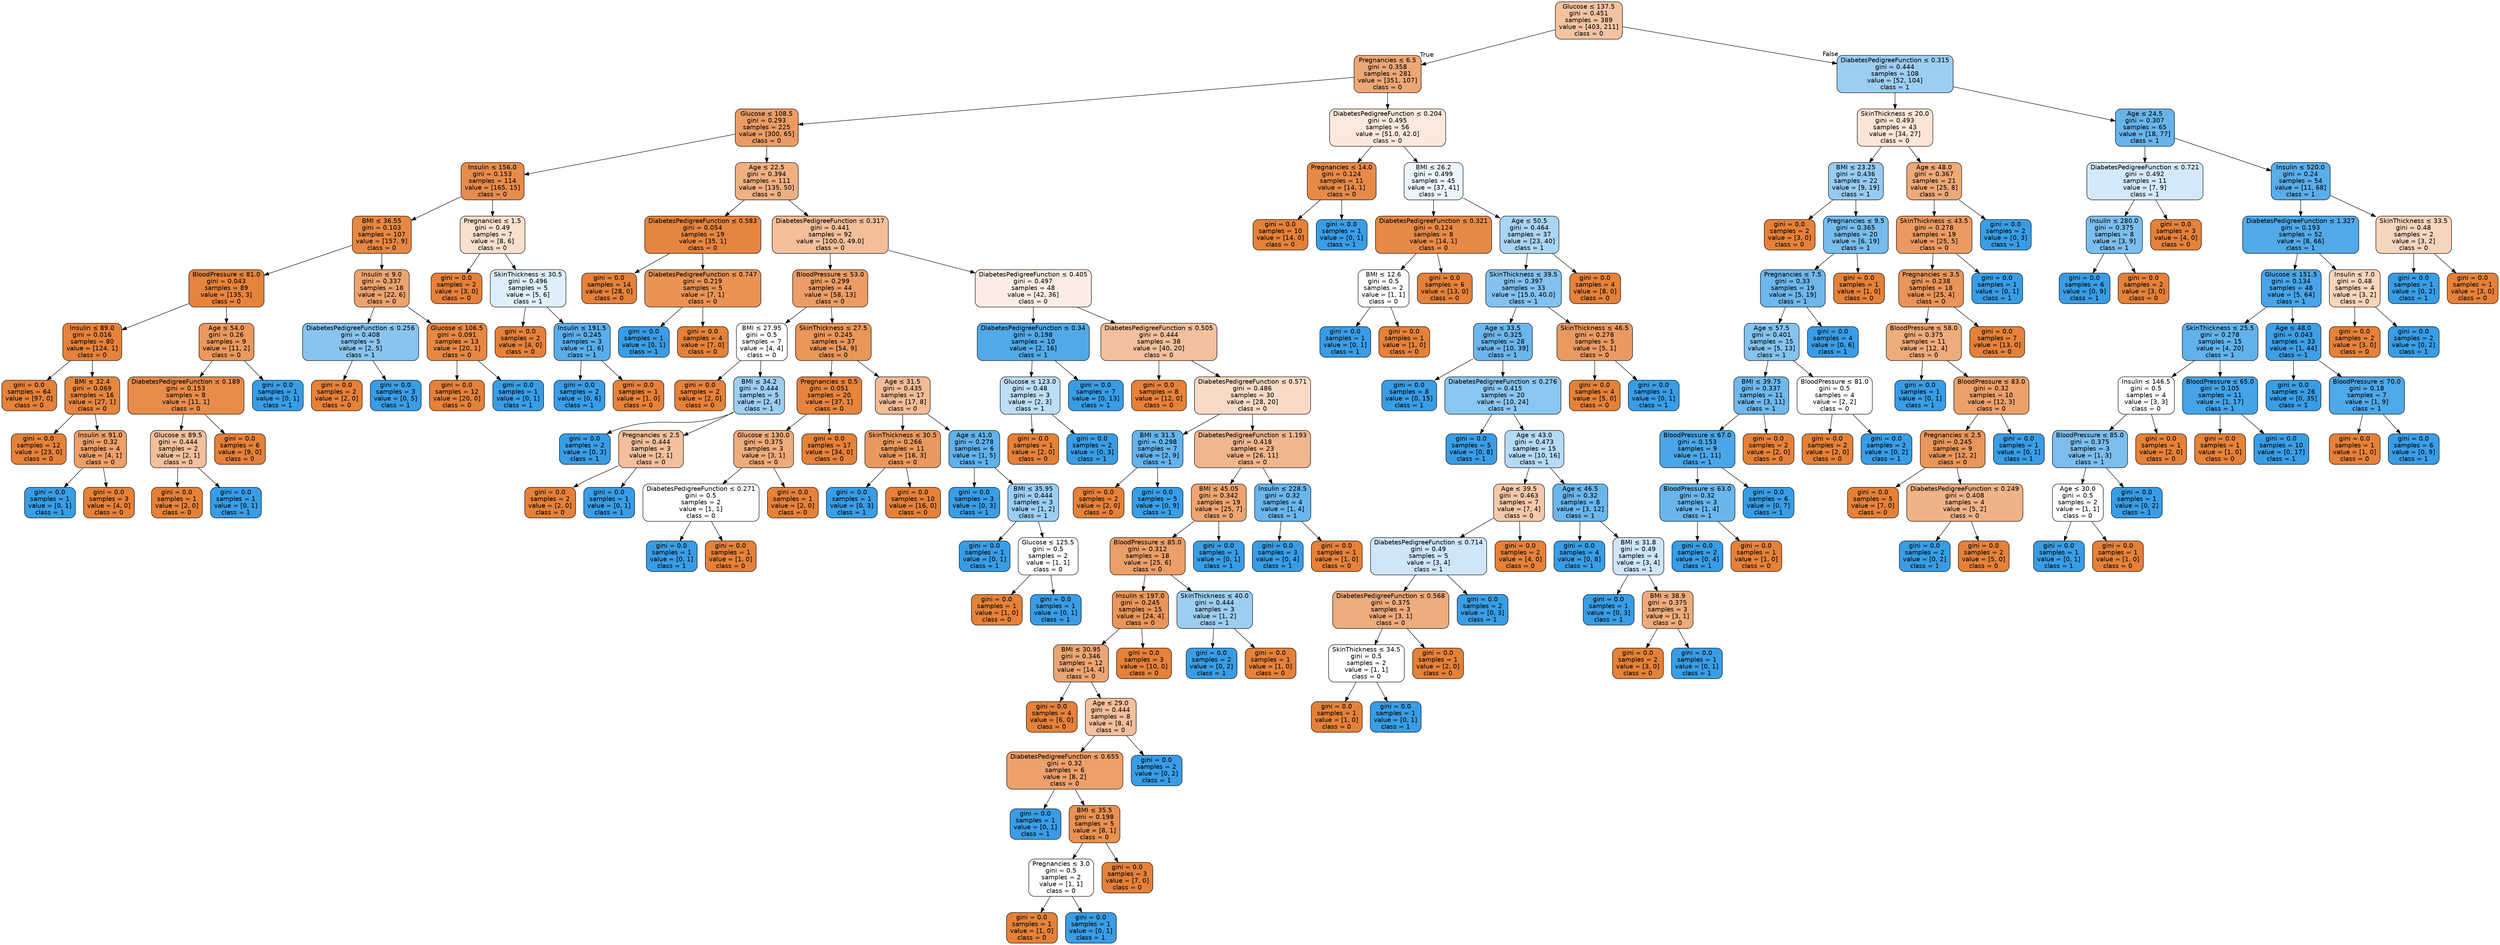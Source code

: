 digraph Tree {
node [shape=box, style="filled, rounded", color="black", fontname="helvetica"] ;
edge [fontname="helvetica"] ;
0 [label=<Glucose &le; 137.5<br/>gini = 0.451<br/>samples = 389<br/>value = [403, 211]<br/>class = 0>, fillcolor="#f3c3a1"] ;
1 [label=<Pregnancies &le; 6.5<br/>gini = 0.358<br/>samples = 281<br/>value = [351, 107]<br/>class = 0>, fillcolor="#eda775"] ;
0 -> 1 [labeldistance=2.5, labelangle=45, headlabel="True"] ;
2 [label=<Glucose &le; 108.5<br/>gini = 0.293<br/>samples = 225<br/>value = [300, 65]<br/>class = 0>, fillcolor="#eb9c64"] ;
1 -> 2 ;
3 [label=<Insulin &le; 156.0<br/>gini = 0.153<br/>samples = 114<br/>value = [165, 15]<br/>class = 0>, fillcolor="#e78c4b"] ;
2 -> 3 ;
4 [label=<BMI &le; 36.55<br/>gini = 0.103<br/>samples = 107<br/>value = [157, 9]<br/>class = 0>, fillcolor="#e68844"] ;
3 -> 4 ;
5 [label=<BloodPressure &le; 81.0<br/>gini = 0.043<br/>samples = 89<br/>value = [135, 3]<br/>class = 0>, fillcolor="#e6843d"] ;
4 -> 5 ;
6 [label=<Insulin &le; 89.0<br/>gini = 0.016<br/>samples = 80<br/>value = [124, 1]<br/>class = 0>, fillcolor="#e5823b"] ;
5 -> 6 ;
7 [label=<gini = 0.0<br/>samples = 64<br/>value = [97, 0]<br/>class = 0>, fillcolor="#e58139"] ;
6 -> 7 ;
8 [label=<BMI &le; 32.4<br/>gini = 0.069<br/>samples = 16<br/>value = [27, 1]<br/>class = 0>, fillcolor="#e68640"] ;
6 -> 8 ;
9 [label=<gini = 0.0<br/>samples = 12<br/>value = [23, 0]<br/>class = 0>, fillcolor="#e58139"] ;
8 -> 9 ;
10 [label=<Insulin &le; 91.0<br/>gini = 0.32<br/>samples = 4<br/>value = [4, 1]<br/>class = 0>, fillcolor="#eca06a"] ;
8 -> 10 ;
11 [label=<gini = 0.0<br/>samples = 1<br/>value = [0, 1]<br/>class = 1>, fillcolor="#399de5"] ;
10 -> 11 ;
12 [label=<gini = 0.0<br/>samples = 3<br/>value = [4, 0]<br/>class = 0>, fillcolor="#e58139"] ;
10 -> 12 ;
13 [label=<Age &le; 54.0<br/>gini = 0.26<br/>samples = 9<br/>value = [11, 2]<br/>class = 0>, fillcolor="#ea985d"] ;
5 -> 13 ;
14 [label=<DiabetesPedigreeFunction &le; 0.189<br/>gini = 0.153<br/>samples = 8<br/>value = [11, 1]<br/>class = 0>, fillcolor="#e78c4b"] ;
13 -> 14 ;
15 [label=<Glucose &le; 89.5<br/>gini = 0.444<br/>samples = 2<br/>value = [2, 1]<br/>class = 0>, fillcolor="#f2c09c"] ;
14 -> 15 ;
16 [label=<gini = 0.0<br/>samples = 1<br/>value = [2, 0]<br/>class = 0>, fillcolor="#e58139"] ;
15 -> 16 ;
17 [label=<gini = 0.0<br/>samples = 1<br/>value = [0, 1]<br/>class = 1>, fillcolor="#399de5"] ;
15 -> 17 ;
18 [label=<gini = 0.0<br/>samples = 6<br/>value = [9, 0]<br/>class = 0>, fillcolor="#e58139"] ;
14 -> 18 ;
19 [label=<gini = 0.0<br/>samples = 1<br/>value = [0, 1]<br/>class = 1>, fillcolor="#399de5"] ;
13 -> 19 ;
20 [label=<Insulin &le; 9.0<br/>gini = 0.337<br/>samples = 18<br/>value = [22, 6]<br/>class = 0>, fillcolor="#eca36f"] ;
4 -> 20 ;
21 [label=<DiabetesPedigreeFunction &le; 0.256<br/>gini = 0.408<br/>samples = 5<br/>value = [2, 5]<br/>class = 1>, fillcolor="#88c4ef"] ;
20 -> 21 ;
22 [label=<gini = 0.0<br/>samples = 2<br/>value = [2, 0]<br/>class = 0>, fillcolor="#e58139"] ;
21 -> 22 ;
23 [label=<gini = 0.0<br/>samples = 3<br/>value = [0, 5]<br/>class = 1>, fillcolor="#399de5"] ;
21 -> 23 ;
24 [label=<Glucose &le; 106.5<br/>gini = 0.091<br/>samples = 13<br/>value = [20, 1]<br/>class = 0>, fillcolor="#e68743"] ;
20 -> 24 ;
25 [label=<gini = 0.0<br/>samples = 12<br/>value = [20, 0]<br/>class = 0>, fillcolor="#e58139"] ;
24 -> 25 ;
26 [label=<gini = 0.0<br/>samples = 1<br/>value = [0, 1]<br/>class = 1>, fillcolor="#399de5"] ;
24 -> 26 ;
27 [label=<Pregnancies &le; 1.5<br/>gini = 0.49<br/>samples = 7<br/>value = [8, 6]<br/>class = 0>, fillcolor="#f8e0ce"] ;
3 -> 27 ;
28 [label=<gini = 0.0<br/>samples = 2<br/>value = [3, 0]<br/>class = 0>, fillcolor="#e58139"] ;
27 -> 28 ;
29 [label=<SkinThickness &le; 30.5<br/>gini = 0.496<br/>samples = 5<br/>value = [5, 6]<br/>class = 1>, fillcolor="#deeffb"] ;
27 -> 29 ;
30 [label=<gini = 0.0<br/>samples = 2<br/>value = [4, 0]<br/>class = 0>, fillcolor="#e58139"] ;
29 -> 30 ;
31 [label=<Insulin &le; 191.5<br/>gini = 0.245<br/>samples = 3<br/>value = [1, 6]<br/>class = 1>, fillcolor="#5aade9"] ;
29 -> 31 ;
32 [label=<gini = 0.0<br/>samples = 2<br/>value = [0, 6]<br/>class = 1>, fillcolor="#399de5"] ;
31 -> 32 ;
33 [label=<gini = 0.0<br/>samples = 1<br/>value = [1, 0]<br/>class = 0>, fillcolor="#e58139"] ;
31 -> 33 ;
34 [label=<Age &le; 22.5<br/>gini = 0.394<br/>samples = 111<br/>value = [135, 50]<br/>class = 0>, fillcolor="#efb082"] ;
2 -> 34 ;
35 [label=<DiabetesPedigreeFunction &le; 0.583<br/>gini = 0.054<br/>samples = 19<br/>value = [35, 1]<br/>class = 0>, fillcolor="#e6853f"] ;
34 -> 35 ;
36 [label=<gini = 0.0<br/>samples = 14<br/>value = [28, 0]<br/>class = 0>, fillcolor="#e58139"] ;
35 -> 36 ;
37 [label=<DiabetesPedigreeFunction &le; 0.747<br/>gini = 0.219<br/>samples = 5<br/>value = [7, 1]<br/>class = 0>, fillcolor="#e99355"] ;
35 -> 37 ;
38 [label=<gini = 0.0<br/>samples = 1<br/>value = [0, 1]<br/>class = 1>, fillcolor="#399de5"] ;
37 -> 38 ;
39 [label=<gini = 0.0<br/>samples = 4<br/>value = [7, 0]<br/>class = 0>, fillcolor="#e58139"] ;
37 -> 39 ;
40 [label=<DiabetesPedigreeFunction &le; 0.317<br/>gini = 0.441<br/>samples = 92<br/>value = [100.0, 49.0]<br/>class = 0>, fillcolor="#f2bf9a"] ;
34 -> 40 ;
41 [label=<BloodPressure &le; 53.0<br/>gini = 0.299<br/>samples = 44<br/>value = [58, 13]<br/>class = 0>, fillcolor="#eb9d65"] ;
40 -> 41 ;
42 [label=<BMI &le; 27.95<br/>gini = 0.5<br/>samples = 7<br/>value = [4, 4]<br/>class = 0>, fillcolor="#ffffff"] ;
41 -> 42 ;
43 [label=<gini = 0.0<br/>samples = 2<br/>value = [2, 0]<br/>class = 0>, fillcolor="#e58139"] ;
42 -> 43 ;
44 [label=<BMI &le; 34.2<br/>gini = 0.444<br/>samples = 5<br/>value = [2, 4]<br/>class = 1>, fillcolor="#9ccef2"] ;
42 -> 44 ;
45 [label=<gini = 0.0<br/>samples = 2<br/>value = [0, 3]<br/>class = 1>, fillcolor="#399de5"] ;
44 -> 45 ;
46 [label=<Pregnancies &le; 2.5<br/>gini = 0.444<br/>samples = 3<br/>value = [2, 1]<br/>class = 0>, fillcolor="#f2c09c"] ;
44 -> 46 ;
47 [label=<gini = 0.0<br/>samples = 2<br/>value = [2, 0]<br/>class = 0>, fillcolor="#e58139"] ;
46 -> 47 ;
48 [label=<gini = 0.0<br/>samples = 1<br/>value = [0, 1]<br/>class = 1>, fillcolor="#399de5"] ;
46 -> 48 ;
49 [label=<SkinThickness &le; 27.5<br/>gini = 0.245<br/>samples = 37<br/>value = [54, 9]<br/>class = 0>, fillcolor="#e9965a"] ;
41 -> 49 ;
50 [label=<Pregnancies &le; 0.5<br/>gini = 0.051<br/>samples = 20<br/>value = [37, 1]<br/>class = 0>, fillcolor="#e6843e"] ;
49 -> 50 ;
51 [label=<Glucose &le; 130.0<br/>gini = 0.375<br/>samples = 3<br/>value = [3, 1]<br/>class = 0>, fillcolor="#eeab7b"] ;
50 -> 51 ;
52 [label=<DiabetesPedigreeFunction &le; 0.271<br/>gini = 0.5<br/>samples = 2<br/>value = [1, 1]<br/>class = 0>, fillcolor="#ffffff"] ;
51 -> 52 ;
53 [label=<gini = 0.0<br/>samples = 1<br/>value = [0, 1]<br/>class = 1>, fillcolor="#399de5"] ;
52 -> 53 ;
54 [label=<gini = 0.0<br/>samples = 1<br/>value = [1, 0]<br/>class = 0>, fillcolor="#e58139"] ;
52 -> 54 ;
55 [label=<gini = 0.0<br/>samples = 1<br/>value = [2, 0]<br/>class = 0>, fillcolor="#e58139"] ;
51 -> 55 ;
56 [label=<gini = 0.0<br/>samples = 17<br/>value = [34, 0]<br/>class = 0>, fillcolor="#e58139"] ;
50 -> 56 ;
57 [label=<Age &le; 31.5<br/>gini = 0.435<br/>samples = 17<br/>value = [17, 8]<br/>class = 0>, fillcolor="#f1bc96"] ;
49 -> 57 ;
58 [label=<SkinThickness &le; 30.5<br/>gini = 0.266<br/>samples = 11<br/>value = [16, 3]<br/>class = 0>, fillcolor="#ea995e"] ;
57 -> 58 ;
59 [label=<gini = 0.0<br/>samples = 1<br/>value = [0, 3]<br/>class = 1>, fillcolor="#399de5"] ;
58 -> 59 ;
60 [label=<gini = 0.0<br/>samples = 10<br/>value = [16, 0]<br/>class = 0>, fillcolor="#e58139"] ;
58 -> 60 ;
61 [label=<Age &le; 41.0<br/>gini = 0.278<br/>samples = 6<br/>value = [1, 5]<br/>class = 1>, fillcolor="#61b1ea"] ;
57 -> 61 ;
62 [label=<gini = 0.0<br/>samples = 3<br/>value = [0, 3]<br/>class = 1>, fillcolor="#399de5"] ;
61 -> 62 ;
63 [label=<BMI &le; 35.95<br/>gini = 0.444<br/>samples = 3<br/>value = [1, 2]<br/>class = 1>, fillcolor="#9ccef2"] ;
61 -> 63 ;
64 [label=<gini = 0.0<br/>samples = 1<br/>value = [0, 1]<br/>class = 1>, fillcolor="#399de5"] ;
63 -> 64 ;
65 [label=<Glucose &le; 125.5<br/>gini = 0.5<br/>samples = 2<br/>value = [1, 1]<br/>class = 0>, fillcolor="#ffffff"] ;
63 -> 65 ;
66 [label=<gini = 0.0<br/>samples = 1<br/>value = [1, 0]<br/>class = 0>, fillcolor="#e58139"] ;
65 -> 66 ;
67 [label=<gini = 0.0<br/>samples = 1<br/>value = [0, 1]<br/>class = 1>, fillcolor="#399de5"] ;
65 -> 67 ;
68 [label=<DiabetesPedigreeFunction &le; 0.405<br/>gini = 0.497<br/>samples = 48<br/>value = [42, 36]<br/>class = 0>, fillcolor="#fbede3"] ;
40 -> 68 ;
69 [label=<DiabetesPedigreeFunction &le; 0.34<br/>gini = 0.198<br/>samples = 10<br/>value = [2, 16]<br/>class = 1>, fillcolor="#52a9e8"] ;
68 -> 69 ;
70 [label=<Glucose &le; 123.0<br/>gini = 0.48<br/>samples = 3<br/>value = [2, 3]<br/>class = 1>, fillcolor="#bddef6"] ;
69 -> 70 ;
71 [label=<gini = 0.0<br/>samples = 1<br/>value = [2, 0]<br/>class = 0>, fillcolor="#e58139"] ;
70 -> 71 ;
72 [label=<gini = 0.0<br/>samples = 2<br/>value = [0, 3]<br/>class = 1>, fillcolor="#399de5"] ;
70 -> 72 ;
73 [label=<gini = 0.0<br/>samples = 7<br/>value = [0, 13]<br/>class = 1>, fillcolor="#399de5"] ;
69 -> 73 ;
74 [label=<DiabetesPedigreeFunction &le; 0.505<br/>gini = 0.444<br/>samples = 38<br/>value = [40, 20]<br/>class = 0>, fillcolor="#f2c09c"] ;
68 -> 74 ;
75 [label=<gini = 0.0<br/>samples = 8<br/>value = [12, 0]<br/>class = 0>, fillcolor="#e58139"] ;
74 -> 75 ;
76 [label=<DiabetesPedigreeFunction &le; 0.571<br/>gini = 0.486<br/>samples = 30<br/>value = [28, 20]<br/>class = 0>, fillcolor="#f8dbc6"] ;
74 -> 76 ;
77 [label=<BMI &le; 31.5<br/>gini = 0.298<br/>samples = 7<br/>value = [2, 9]<br/>class = 1>, fillcolor="#65b3eb"] ;
76 -> 77 ;
78 [label=<gini = 0.0<br/>samples = 2<br/>value = [2, 0]<br/>class = 0>, fillcolor="#e58139"] ;
77 -> 78 ;
79 [label=<gini = 0.0<br/>samples = 5<br/>value = [0, 9]<br/>class = 1>, fillcolor="#399de5"] ;
77 -> 79 ;
80 [label=<DiabetesPedigreeFunction &le; 1.193<br/>gini = 0.418<br/>samples = 23<br/>value = [26, 11]<br/>class = 0>, fillcolor="#f0b68d"] ;
76 -> 80 ;
81 [label=<BMI &le; 45.05<br/>gini = 0.342<br/>samples = 19<br/>value = [25, 7]<br/>class = 0>, fillcolor="#eca470"] ;
80 -> 81 ;
82 [label=<BloodPressure &le; 85.0<br/>gini = 0.312<br/>samples = 18<br/>value = [25, 6]<br/>class = 0>, fillcolor="#eb9f69"] ;
81 -> 82 ;
83 [label=<Insulin &le; 197.0<br/>gini = 0.245<br/>samples = 15<br/>value = [24, 4]<br/>class = 0>, fillcolor="#e9965a"] ;
82 -> 83 ;
84 [label=<BMI &le; 30.95<br/>gini = 0.346<br/>samples = 12<br/>value = [14, 4]<br/>class = 0>, fillcolor="#eca572"] ;
83 -> 84 ;
85 [label=<gini = 0.0<br/>samples = 4<br/>value = [6, 0]<br/>class = 0>, fillcolor="#e58139"] ;
84 -> 85 ;
86 [label=<Age &le; 29.0<br/>gini = 0.444<br/>samples = 8<br/>value = [8, 4]<br/>class = 0>, fillcolor="#f2c09c"] ;
84 -> 86 ;
87 [label=<DiabetesPedigreeFunction &le; 0.655<br/>gini = 0.32<br/>samples = 6<br/>value = [8, 2]<br/>class = 0>, fillcolor="#eca06a"] ;
86 -> 87 ;
88 [label=<gini = 0.0<br/>samples = 1<br/>value = [0, 1]<br/>class = 1>, fillcolor="#399de5"] ;
87 -> 88 ;
89 [label=<BMI &le; 35.5<br/>gini = 0.198<br/>samples = 5<br/>value = [8, 1]<br/>class = 0>, fillcolor="#e89152"] ;
87 -> 89 ;
90 [label=<Pregnancies &le; 3.0<br/>gini = 0.5<br/>samples = 2<br/>value = [1, 1]<br/>class = 0>, fillcolor="#ffffff"] ;
89 -> 90 ;
91 [label=<gini = 0.0<br/>samples = 1<br/>value = [1, 0]<br/>class = 0>, fillcolor="#e58139"] ;
90 -> 91 ;
92 [label=<gini = 0.0<br/>samples = 1<br/>value = [0, 1]<br/>class = 1>, fillcolor="#399de5"] ;
90 -> 92 ;
93 [label=<gini = 0.0<br/>samples = 3<br/>value = [7, 0]<br/>class = 0>, fillcolor="#e58139"] ;
89 -> 93 ;
94 [label=<gini = 0.0<br/>samples = 2<br/>value = [0, 2]<br/>class = 1>, fillcolor="#399de5"] ;
86 -> 94 ;
95 [label=<gini = 0.0<br/>samples = 3<br/>value = [10, 0]<br/>class = 0>, fillcolor="#e58139"] ;
83 -> 95 ;
96 [label=<SkinThickness &le; 40.0<br/>gini = 0.444<br/>samples = 3<br/>value = [1, 2]<br/>class = 1>, fillcolor="#9ccef2"] ;
82 -> 96 ;
97 [label=<gini = 0.0<br/>samples = 2<br/>value = [0, 2]<br/>class = 1>, fillcolor="#399de5"] ;
96 -> 97 ;
98 [label=<gini = 0.0<br/>samples = 1<br/>value = [1, 0]<br/>class = 0>, fillcolor="#e58139"] ;
96 -> 98 ;
99 [label=<gini = 0.0<br/>samples = 1<br/>value = [0, 1]<br/>class = 1>, fillcolor="#399de5"] ;
81 -> 99 ;
100 [label=<Insulin &le; 228.5<br/>gini = 0.32<br/>samples = 4<br/>value = [1, 4]<br/>class = 1>, fillcolor="#6ab6ec"] ;
80 -> 100 ;
101 [label=<gini = 0.0<br/>samples = 3<br/>value = [0, 4]<br/>class = 1>, fillcolor="#399de5"] ;
100 -> 101 ;
102 [label=<gini = 0.0<br/>samples = 1<br/>value = [1, 0]<br/>class = 0>, fillcolor="#e58139"] ;
100 -> 102 ;
103 [label=<DiabetesPedigreeFunction &le; 0.204<br/>gini = 0.495<br/>samples = 56<br/>value = [51.0, 42.0]<br/>class = 0>, fillcolor="#fae9dc"] ;
1 -> 103 ;
104 [label=<Pregnancies &le; 14.0<br/>gini = 0.124<br/>samples = 11<br/>value = [14, 1]<br/>class = 0>, fillcolor="#e78a47"] ;
103 -> 104 ;
105 [label=<gini = 0.0<br/>samples = 10<br/>value = [14, 0]<br/>class = 0>, fillcolor="#e58139"] ;
104 -> 105 ;
106 [label=<gini = 0.0<br/>samples = 1<br/>value = [0, 1]<br/>class = 1>, fillcolor="#399de5"] ;
104 -> 106 ;
107 [label=<BMI &le; 26.2<br/>gini = 0.499<br/>samples = 45<br/>value = [37, 41]<br/>class = 1>, fillcolor="#ecf5fc"] ;
103 -> 107 ;
108 [label=<DiabetesPedigreeFunction &le; 0.321<br/>gini = 0.124<br/>samples = 8<br/>value = [14, 1]<br/>class = 0>, fillcolor="#e78a47"] ;
107 -> 108 ;
109 [label=<BMI &le; 12.6<br/>gini = 0.5<br/>samples = 2<br/>value = [1, 1]<br/>class = 0>, fillcolor="#ffffff"] ;
108 -> 109 ;
110 [label=<gini = 0.0<br/>samples = 1<br/>value = [0, 1]<br/>class = 1>, fillcolor="#399de5"] ;
109 -> 110 ;
111 [label=<gini = 0.0<br/>samples = 1<br/>value = [1, 0]<br/>class = 0>, fillcolor="#e58139"] ;
109 -> 111 ;
112 [label=<gini = 0.0<br/>samples = 6<br/>value = [13, 0]<br/>class = 0>, fillcolor="#e58139"] ;
108 -> 112 ;
113 [label=<Age &le; 50.5<br/>gini = 0.464<br/>samples = 37<br/>value = [23, 40]<br/>class = 1>, fillcolor="#abd5f4"] ;
107 -> 113 ;
114 [label=<SkinThickness &le; 39.5<br/>gini = 0.397<br/>samples = 33<br/>value = [15.0, 40.0]<br/>class = 1>, fillcolor="#83c2ef"] ;
113 -> 114 ;
115 [label=<Age &le; 33.5<br/>gini = 0.325<br/>samples = 28<br/>value = [10, 39]<br/>class = 1>, fillcolor="#6cb6ec"] ;
114 -> 115 ;
116 [label=<gini = 0.0<br/>samples = 8<br/>value = [0, 15]<br/>class = 1>, fillcolor="#399de5"] ;
115 -> 116 ;
117 [label=<DiabetesPedigreeFunction &le; 0.276<br/>gini = 0.415<br/>samples = 20<br/>value = [10, 24]<br/>class = 1>, fillcolor="#8bc6f0"] ;
115 -> 117 ;
118 [label=<gini = 0.0<br/>samples = 5<br/>value = [0, 8]<br/>class = 1>, fillcolor="#399de5"] ;
117 -> 118 ;
119 [label=<Age &le; 43.0<br/>gini = 0.473<br/>samples = 15<br/>value = [10, 16]<br/>class = 1>, fillcolor="#b5daf5"] ;
117 -> 119 ;
120 [label=<Age &le; 39.5<br/>gini = 0.463<br/>samples = 7<br/>value = [7, 4]<br/>class = 0>, fillcolor="#f4c9aa"] ;
119 -> 120 ;
121 [label=<DiabetesPedigreeFunction &le; 0.714<br/>gini = 0.49<br/>samples = 5<br/>value = [3, 4]<br/>class = 1>, fillcolor="#cee6f8"] ;
120 -> 121 ;
122 [label=<DiabetesPedigreeFunction &le; 0.568<br/>gini = 0.375<br/>samples = 3<br/>value = [3, 1]<br/>class = 0>, fillcolor="#eeab7b"] ;
121 -> 122 ;
123 [label=<SkinThickness &le; 34.5<br/>gini = 0.5<br/>samples = 2<br/>value = [1, 1]<br/>class = 0>, fillcolor="#ffffff"] ;
122 -> 123 ;
124 [label=<gini = 0.0<br/>samples = 1<br/>value = [1, 0]<br/>class = 0>, fillcolor="#e58139"] ;
123 -> 124 ;
125 [label=<gini = 0.0<br/>samples = 1<br/>value = [0, 1]<br/>class = 1>, fillcolor="#399de5"] ;
123 -> 125 ;
126 [label=<gini = 0.0<br/>samples = 1<br/>value = [2, 0]<br/>class = 0>, fillcolor="#e58139"] ;
122 -> 126 ;
127 [label=<gini = 0.0<br/>samples = 2<br/>value = [0, 3]<br/>class = 1>, fillcolor="#399de5"] ;
121 -> 127 ;
128 [label=<gini = 0.0<br/>samples = 2<br/>value = [4, 0]<br/>class = 0>, fillcolor="#e58139"] ;
120 -> 128 ;
129 [label=<Age &le; 46.5<br/>gini = 0.32<br/>samples = 8<br/>value = [3, 12]<br/>class = 1>, fillcolor="#6ab6ec"] ;
119 -> 129 ;
130 [label=<gini = 0.0<br/>samples = 4<br/>value = [0, 8]<br/>class = 1>, fillcolor="#399de5"] ;
129 -> 130 ;
131 [label=<BMI &le; 31.8<br/>gini = 0.49<br/>samples = 4<br/>value = [3, 4]<br/>class = 1>, fillcolor="#cee6f8"] ;
129 -> 131 ;
132 [label=<gini = 0.0<br/>samples = 1<br/>value = [0, 3]<br/>class = 1>, fillcolor="#399de5"] ;
131 -> 132 ;
133 [label=<BMI &le; 38.9<br/>gini = 0.375<br/>samples = 3<br/>value = [3, 1]<br/>class = 0>, fillcolor="#eeab7b"] ;
131 -> 133 ;
134 [label=<gini = 0.0<br/>samples = 2<br/>value = [3, 0]<br/>class = 0>, fillcolor="#e58139"] ;
133 -> 134 ;
135 [label=<gini = 0.0<br/>samples = 1<br/>value = [0, 1]<br/>class = 1>, fillcolor="#399de5"] ;
133 -> 135 ;
136 [label=<SkinThickness &le; 46.5<br/>gini = 0.278<br/>samples = 5<br/>value = [5, 1]<br/>class = 0>, fillcolor="#ea9a61"] ;
114 -> 136 ;
137 [label=<gini = 0.0<br/>samples = 4<br/>value = [5, 0]<br/>class = 0>, fillcolor="#e58139"] ;
136 -> 137 ;
138 [label=<gini = 0.0<br/>samples = 1<br/>value = [0, 1]<br/>class = 1>, fillcolor="#399de5"] ;
136 -> 138 ;
139 [label=<gini = 0.0<br/>samples = 4<br/>value = [8, 0]<br/>class = 0>, fillcolor="#e58139"] ;
113 -> 139 ;
140 [label=<DiabetesPedigreeFunction &le; 0.315<br/>gini = 0.444<br/>samples = 108<br/>value = [52, 104]<br/>class = 1>, fillcolor="#9ccef2"] ;
0 -> 140 [labeldistance=2.5, labelangle=-45, headlabel="False"] ;
141 [label=<SkinThickness &le; 20.0<br/>gini = 0.493<br/>samples = 43<br/>value = [34, 27]<br/>class = 0>, fillcolor="#fae5d6"] ;
140 -> 141 ;
142 [label=<BMI &le; 23.25<br/>gini = 0.436<br/>samples = 22<br/>value = [9, 19]<br/>class = 1>, fillcolor="#97cbf1"] ;
141 -> 142 ;
143 [label=<gini = 0.0<br/>samples = 2<br/>value = [3, 0]<br/>class = 0>, fillcolor="#e58139"] ;
142 -> 143 ;
144 [label=<Pregnancies &le; 9.5<br/>gini = 0.365<br/>samples = 20<br/>value = [6, 19]<br/>class = 1>, fillcolor="#78bced"] ;
142 -> 144 ;
145 [label=<Pregnancies &le; 7.5<br/>gini = 0.33<br/>samples = 19<br/>value = [5, 19]<br/>class = 1>, fillcolor="#6db7ec"] ;
144 -> 145 ;
146 [label=<Age &le; 57.5<br/>gini = 0.401<br/>samples = 15<br/>value = [5, 13]<br/>class = 1>, fillcolor="#85c3ef"] ;
145 -> 146 ;
147 [label=<BMI &le; 39.75<br/>gini = 0.337<br/>samples = 11<br/>value = [3, 11]<br/>class = 1>, fillcolor="#6fb8ec"] ;
146 -> 147 ;
148 [label=<BloodPressure &le; 67.0<br/>gini = 0.153<br/>samples = 9<br/>value = [1, 11]<br/>class = 1>, fillcolor="#4ba6e7"] ;
147 -> 148 ;
149 [label=<BloodPressure &le; 63.0<br/>gini = 0.32<br/>samples = 3<br/>value = [1, 4]<br/>class = 1>, fillcolor="#6ab6ec"] ;
148 -> 149 ;
150 [label=<gini = 0.0<br/>samples = 2<br/>value = [0, 4]<br/>class = 1>, fillcolor="#399de5"] ;
149 -> 150 ;
151 [label=<gini = 0.0<br/>samples = 1<br/>value = [1, 0]<br/>class = 0>, fillcolor="#e58139"] ;
149 -> 151 ;
152 [label=<gini = 0.0<br/>samples = 6<br/>value = [0, 7]<br/>class = 1>, fillcolor="#399de5"] ;
148 -> 152 ;
153 [label=<gini = 0.0<br/>samples = 2<br/>value = [2, 0]<br/>class = 0>, fillcolor="#e58139"] ;
147 -> 153 ;
154 [label=<BloodPressure &le; 81.0<br/>gini = 0.5<br/>samples = 4<br/>value = [2, 2]<br/>class = 0>, fillcolor="#ffffff"] ;
146 -> 154 ;
155 [label=<gini = 0.0<br/>samples = 2<br/>value = [2, 0]<br/>class = 0>, fillcolor="#e58139"] ;
154 -> 155 ;
156 [label=<gini = 0.0<br/>samples = 2<br/>value = [0, 2]<br/>class = 1>, fillcolor="#399de5"] ;
154 -> 156 ;
157 [label=<gini = 0.0<br/>samples = 4<br/>value = [0, 6]<br/>class = 1>, fillcolor="#399de5"] ;
145 -> 157 ;
158 [label=<gini = 0.0<br/>samples = 1<br/>value = [1, 0]<br/>class = 0>, fillcolor="#e58139"] ;
144 -> 158 ;
159 [label=<Age &le; 48.0<br/>gini = 0.367<br/>samples = 21<br/>value = [25, 8]<br/>class = 0>, fillcolor="#eda978"] ;
141 -> 159 ;
160 [label=<SkinThickness &le; 43.5<br/>gini = 0.278<br/>samples = 19<br/>value = [25, 5]<br/>class = 0>, fillcolor="#ea9a61"] ;
159 -> 160 ;
161 [label=<Pregnancies &le; 3.5<br/>gini = 0.238<br/>samples = 18<br/>value = [25, 4]<br/>class = 0>, fillcolor="#e99559"] ;
160 -> 161 ;
162 [label=<BloodPressure &le; 58.0<br/>gini = 0.375<br/>samples = 11<br/>value = [12, 4]<br/>class = 0>, fillcolor="#eeab7b"] ;
161 -> 162 ;
163 [label=<gini = 0.0<br/>samples = 1<br/>value = [0, 1]<br/>class = 1>, fillcolor="#399de5"] ;
162 -> 163 ;
164 [label=<BloodPressure &le; 83.0<br/>gini = 0.32<br/>samples = 10<br/>value = [12, 3]<br/>class = 0>, fillcolor="#eca06a"] ;
162 -> 164 ;
165 [label=<Pregnancies &le; 2.5<br/>gini = 0.245<br/>samples = 9<br/>value = [12, 2]<br/>class = 0>, fillcolor="#e9965a"] ;
164 -> 165 ;
166 [label=<gini = 0.0<br/>samples = 5<br/>value = [7, 0]<br/>class = 0>, fillcolor="#e58139"] ;
165 -> 166 ;
167 [label=<DiabetesPedigreeFunction &le; 0.249<br/>gini = 0.408<br/>samples = 4<br/>value = [5, 2]<br/>class = 0>, fillcolor="#efb388"] ;
165 -> 167 ;
168 [label=<gini = 0.0<br/>samples = 2<br/>value = [0, 2]<br/>class = 1>, fillcolor="#399de5"] ;
167 -> 168 ;
169 [label=<gini = 0.0<br/>samples = 2<br/>value = [5, 0]<br/>class = 0>, fillcolor="#e58139"] ;
167 -> 169 ;
170 [label=<gini = 0.0<br/>samples = 1<br/>value = [0, 1]<br/>class = 1>, fillcolor="#399de5"] ;
164 -> 170 ;
171 [label=<gini = 0.0<br/>samples = 7<br/>value = [13, 0]<br/>class = 0>, fillcolor="#e58139"] ;
161 -> 171 ;
172 [label=<gini = 0.0<br/>samples = 1<br/>value = [0, 1]<br/>class = 1>, fillcolor="#399de5"] ;
160 -> 172 ;
173 [label=<gini = 0.0<br/>samples = 2<br/>value = [0, 3]<br/>class = 1>, fillcolor="#399de5"] ;
159 -> 173 ;
174 [label=<Age &le; 24.5<br/>gini = 0.307<br/>samples = 65<br/>value = [18, 77]<br/>class = 1>, fillcolor="#67b4eb"] ;
140 -> 174 ;
175 [label=<DiabetesPedigreeFunction &le; 0.721<br/>gini = 0.492<br/>samples = 11<br/>value = [7, 9]<br/>class = 1>, fillcolor="#d3e9f9"] ;
174 -> 175 ;
176 [label=<Insulin &le; 280.0<br/>gini = 0.375<br/>samples = 8<br/>value = [3, 9]<br/>class = 1>, fillcolor="#7bbeee"] ;
175 -> 176 ;
177 [label=<gini = 0.0<br/>samples = 6<br/>value = [0, 9]<br/>class = 1>, fillcolor="#399de5"] ;
176 -> 177 ;
178 [label=<gini = 0.0<br/>samples = 2<br/>value = [3, 0]<br/>class = 0>, fillcolor="#e58139"] ;
176 -> 178 ;
179 [label=<gini = 0.0<br/>samples = 3<br/>value = [4, 0]<br/>class = 0>, fillcolor="#e58139"] ;
175 -> 179 ;
180 [label=<Insulin &le; 520.0<br/>gini = 0.24<br/>samples = 54<br/>value = [11, 68]<br/>class = 1>, fillcolor="#59ade9"] ;
174 -> 180 ;
181 [label=<DiabetesPedigreeFunction &le; 1.327<br/>gini = 0.193<br/>samples = 52<br/>value = [8, 66]<br/>class = 1>, fillcolor="#51a9e8"] ;
180 -> 181 ;
182 [label=<Glucose &le; 151.5<br/>gini = 0.134<br/>samples = 48<br/>value = [5, 64]<br/>class = 1>, fillcolor="#48a5e7"] ;
181 -> 182 ;
183 [label=<SkinThickness &le; 25.5<br/>gini = 0.278<br/>samples = 15<br/>value = [4, 20]<br/>class = 1>, fillcolor="#61b1ea"] ;
182 -> 183 ;
184 [label=<Insulin &le; 146.5<br/>gini = 0.5<br/>samples = 4<br/>value = [3, 3]<br/>class = 0>, fillcolor="#ffffff"] ;
183 -> 184 ;
185 [label=<BloodPressure &le; 85.0<br/>gini = 0.375<br/>samples = 3<br/>value = [1, 3]<br/>class = 1>, fillcolor="#7bbeee"] ;
184 -> 185 ;
186 [label=<Age &le; 30.0<br/>gini = 0.5<br/>samples = 2<br/>value = [1, 1]<br/>class = 0>, fillcolor="#ffffff"] ;
185 -> 186 ;
187 [label=<gini = 0.0<br/>samples = 1<br/>value = [0, 1]<br/>class = 1>, fillcolor="#399de5"] ;
186 -> 187 ;
188 [label=<gini = 0.0<br/>samples = 1<br/>value = [1, 0]<br/>class = 0>, fillcolor="#e58139"] ;
186 -> 188 ;
189 [label=<gini = 0.0<br/>samples = 1<br/>value = [0, 2]<br/>class = 1>, fillcolor="#399de5"] ;
185 -> 189 ;
190 [label=<gini = 0.0<br/>samples = 1<br/>value = [2, 0]<br/>class = 0>, fillcolor="#e58139"] ;
184 -> 190 ;
191 [label=<BloodPressure &le; 65.0<br/>gini = 0.105<br/>samples = 11<br/>value = [1, 17]<br/>class = 1>, fillcolor="#45a3e7"] ;
183 -> 191 ;
192 [label=<gini = 0.0<br/>samples = 1<br/>value = [1, 0]<br/>class = 0>, fillcolor="#e58139"] ;
191 -> 192 ;
193 [label=<gini = 0.0<br/>samples = 10<br/>value = [0, 17]<br/>class = 1>, fillcolor="#399de5"] ;
191 -> 193 ;
194 [label=<Age &le; 48.0<br/>gini = 0.043<br/>samples = 33<br/>value = [1, 44]<br/>class = 1>, fillcolor="#3d9fe6"] ;
182 -> 194 ;
195 [label=<gini = 0.0<br/>samples = 26<br/>value = [0, 35]<br/>class = 1>, fillcolor="#399de5"] ;
194 -> 195 ;
196 [label=<BloodPressure &le; 70.0<br/>gini = 0.18<br/>samples = 7<br/>value = [1, 9]<br/>class = 1>, fillcolor="#4fa8e8"] ;
194 -> 196 ;
197 [label=<gini = 0.0<br/>samples = 1<br/>value = [1, 0]<br/>class = 0>, fillcolor="#e58139"] ;
196 -> 197 ;
198 [label=<gini = 0.0<br/>samples = 6<br/>value = [0, 9]<br/>class = 1>, fillcolor="#399de5"] ;
196 -> 198 ;
199 [label=<Insulin &le; 7.0<br/>gini = 0.48<br/>samples = 4<br/>value = [3, 2]<br/>class = 0>, fillcolor="#f6d5bd"] ;
181 -> 199 ;
200 [label=<gini = 0.0<br/>samples = 2<br/>value = [3, 0]<br/>class = 0>, fillcolor="#e58139"] ;
199 -> 200 ;
201 [label=<gini = 0.0<br/>samples = 2<br/>value = [0, 2]<br/>class = 1>, fillcolor="#399de5"] ;
199 -> 201 ;
202 [label=<SkinThickness &le; 33.5<br/>gini = 0.48<br/>samples = 2<br/>value = [3, 2]<br/>class = 0>, fillcolor="#f6d5bd"] ;
180 -> 202 ;
203 [label=<gini = 0.0<br/>samples = 1<br/>value = [0, 2]<br/>class = 1>, fillcolor="#399de5"] ;
202 -> 203 ;
204 [label=<gini = 0.0<br/>samples = 1<br/>value = [3, 0]<br/>class = 0>, fillcolor="#e58139"] ;
202 -> 204 ;
}